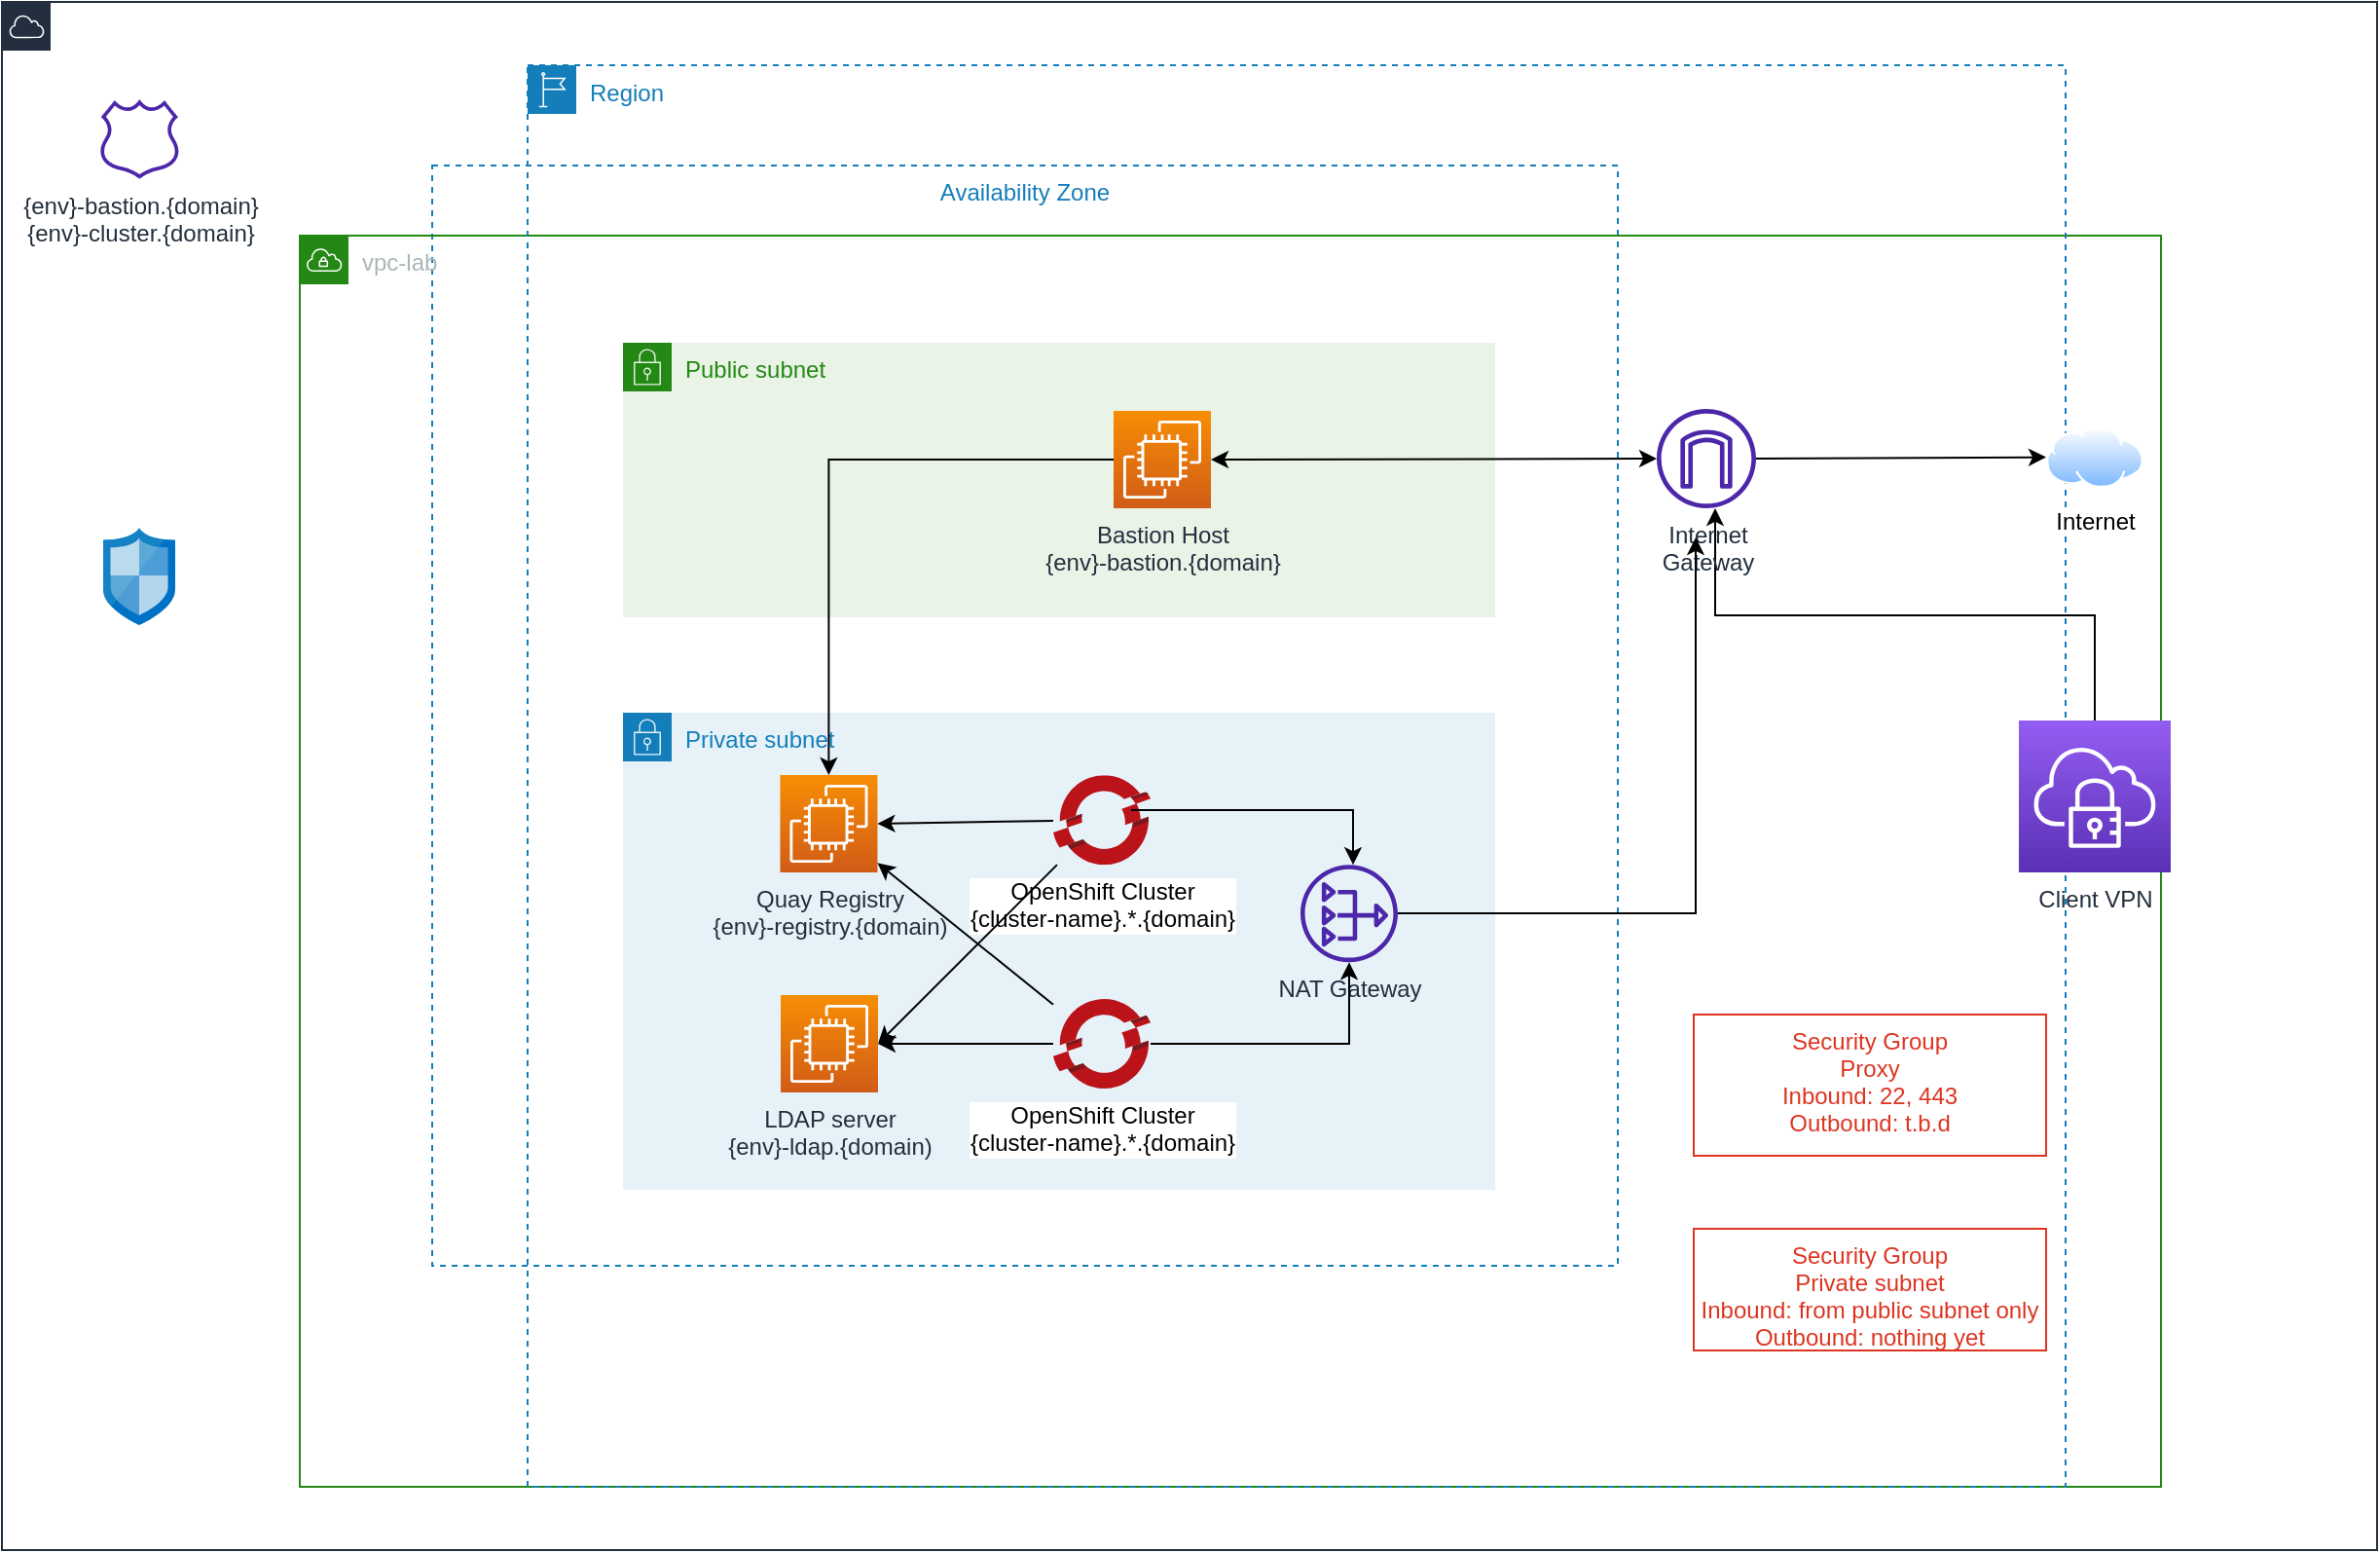 <mxfile version="20.2.3" type="github">
  <diagram id="8VUKK6DjBfGTKHpWHuer" name="Page-1">
    <mxGraphModel dx="1186" dy="1598" grid="1" gridSize="10" guides="1" tooltips="1" connect="1" arrows="1" fold="1" page="1" pageScale="1" pageWidth="583" pageHeight="827" math="0" shadow="0">
      <root>
        <mxCell id="0" />
        <mxCell id="1" parent="0" />
        <mxCell id="3k9TCZDCFGi4UiMfXnEV-32" value="Availability Zone" style="fillColor=none;strokeColor=#147EBA;dashed=1;verticalAlign=top;fontStyle=0;fontColor=#147EBA;" parent="1" vertex="1">
          <mxGeometry x="271" y="-696" width="609" height="565" as="geometry" />
        </mxCell>
        <mxCell id="3k9TCZDCFGi4UiMfXnEV-27" value="" style="points=[[0,0],[0.25,0],[0.5,0],[0.75,0],[1,0],[1,0.25],[1,0.5],[1,0.75],[1,1],[0.75,1],[0.5,1],[0.25,1],[0,1],[0,0.75],[0,0.5],[0,0.25]];outlineConnect=0;gradientColor=none;html=1;whiteSpace=wrap;fontSize=12;fontStyle=0;container=1;pointerEvents=0;collapsible=0;recursiveResize=0;shape=mxgraph.aws4.group;grIcon=mxgraph.aws4.group_aws_cloud;strokeColor=#232F3E;fillColor=none;verticalAlign=top;align=left;spacingLeft=30;fontColor=#232F3E;dashed=0;" parent="1" vertex="1">
          <mxGeometry x="50" y="-780" width="1220" height="795" as="geometry" />
        </mxCell>
        <mxCell id="3k9TCZDCFGi4UiMfXnEV-22" value="vpc-lab&lt;br&gt;" style="points=[[0,0],[0.25,0],[0.5,0],[0.75,0],[1,0],[1,0.25],[1,0.5],[1,0.75],[1,1],[0.75,1],[0.5,1],[0.25,1],[0,1],[0,0.75],[0,0.5],[0,0.25]];outlineConnect=0;gradientColor=none;html=1;whiteSpace=wrap;fontSize=12;fontStyle=0;container=1;pointerEvents=0;collapsible=0;recursiveResize=0;shape=mxgraph.aws4.group;grIcon=mxgraph.aws4.group_vpc;strokeColor=#248814;fillColor=none;verticalAlign=top;align=left;spacingLeft=30;fontColor=#AAB7B8;dashed=0;" parent="3k9TCZDCFGi4UiMfXnEV-27" vertex="1">
          <mxGeometry x="153" y="120" width="956" height="642.5" as="geometry" />
        </mxCell>
        <mxCell id="3k9TCZDCFGi4UiMfXnEV-24" value="Private subnet" style="points=[[0,0],[0.25,0],[0.5,0],[0.75,0],[1,0],[1,0.25],[1,0.5],[1,0.75],[1,1],[0.75,1],[0.5,1],[0.25,1],[0,1],[0,0.75],[0,0.5],[0,0.25]];outlineConnect=0;gradientColor=none;html=1;whiteSpace=wrap;fontSize=12;fontStyle=0;container=1;pointerEvents=0;collapsible=0;recursiveResize=0;shape=mxgraph.aws4.group;grIcon=mxgraph.aws4.group_security_group;grStroke=0;strokeColor=#147EBA;fillColor=#E6F2F8;verticalAlign=top;align=left;spacingLeft=30;fontColor=#147EBA;dashed=0;" parent="3k9TCZDCFGi4UiMfXnEV-22" vertex="1">
          <mxGeometry x="166" y="245" width="448" height="245" as="geometry" />
        </mxCell>
        <mxCell id="3k9TCZDCFGi4UiMfXnEV-30" value="Quay Registry&lt;br&gt;{env}-registry.{domain)" style="sketch=0;points=[[0,0,0],[0.25,0,0],[0.5,0,0],[0.75,0,0],[1,0,0],[0,1,0],[0.25,1,0],[0.5,1,0],[0.75,1,0],[1,1,0],[0,0.25,0],[0,0.5,0],[0,0.75,0],[1,0.25,0],[1,0.5,0],[1,0.75,0]];outlineConnect=0;fontColor=#232F3E;gradientColor=#F78E04;gradientDirection=north;fillColor=#D05C17;strokeColor=#ffffff;dashed=0;verticalLabelPosition=bottom;verticalAlign=top;align=center;html=1;fontSize=12;fontStyle=0;aspect=fixed;shape=mxgraph.aws4.resourceIcon;resIcon=mxgraph.aws4.ec2;" parent="3k9TCZDCFGi4UiMfXnEV-24" vertex="1">
          <mxGeometry x="80.73" y="32" width="50" height="50" as="geometry" />
        </mxCell>
        <mxCell id="DbA9AQJMtxtYTYjrr-xl-2" value="OpenShift Cluster&lt;br&gt;{cluster-name}.*.{domain}" style="sketch=0;aspect=fixed;html=1;points=[];align=center;image;fontSize=12;image=img/lib/mscae/OpenShift.svg;" parent="3k9TCZDCFGi4UiMfXnEV-24" vertex="1">
          <mxGeometry x="221.0" y="32.08" width="50" height="46" as="geometry" />
        </mxCell>
        <mxCell id="DbA9AQJMtxtYTYjrr-xl-5" value="" style="endArrow=classic;html=1;rounded=0;entryX=1;entryY=0.5;entryDx=0;entryDy=0;entryPerimeter=0;" parent="3k9TCZDCFGi4UiMfXnEV-24" source="DbA9AQJMtxtYTYjrr-xl-2" target="3k9TCZDCFGi4UiMfXnEV-30" edge="1">
          <mxGeometry width="50" height="50" relative="1" as="geometry">
            <mxPoint x="101" y="5" as="sourcePoint" />
            <mxPoint x="151" y="-45" as="targetPoint" />
          </mxGeometry>
        </mxCell>
        <mxCell id="3k9TCZDCFGi4UiMfXnEV-23" value="Public subnet" style="points=[[0,0],[0.25,0],[0.5,0],[0.75,0],[1,0],[1,0.25],[1,0.5],[1,0.75],[1,1],[0.75,1],[0.5,1],[0.25,1],[0,1],[0,0.75],[0,0.5],[0,0.25]];outlineConnect=0;gradientColor=none;html=1;whiteSpace=wrap;fontSize=12;fontStyle=0;container=1;pointerEvents=0;collapsible=0;recursiveResize=0;shape=mxgraph.aws4.group;grIcon=mxgraph.aws4.group_security_group;grStroke=0;strokeColor=#248814;fillColor=#E9F3E6;verticalAlign=top;align=left;spacingLeft=30;fontColor=#248814;dashed=0;" parent="3k9TCZDCFGi4UiMfXnEV-22" vertex="1">
          <mxGeometry x="166" y="55" width="448" height="141" as="geometry" />
        </mxCell>
        <mxCell id="3k9TCZDCFGi4UiMfXnEV-14" value="{env}-bastion.{domain}&lt;br&gt;{env}-cluster.{domain}" style="sketch=0;outlineConnect=0;fontColor=#232F3E;gradientColor=none;fillColor=#4D27AA;strokeColor=none;dashed=0;verticalLabelPosition=bottom;verticalAlign=top;align=center;html=1;fontSize=12;fontStyle=0;aspect=fixed;pointerEvents=1;shape=mxgraph.aws4.hosted_zone;" parent="3k9TCZDCFGi4UiMfXnEV-27" vertex="1">
          <mxGeometry x="50.0" y="50.005" width="41.367" height="40.836" as="geometry" />
        </mxCell>
        <mxCell id="3k9TCZDCFGi4UiMfXnEV-17" value="Region" style="points=[[0,0],[0.25,0],[0.5,0],[0.75,0],[1,0],[1,0.25],[1,0.5],[1,0.75],[1,1],[0.75,1],[0.5,1],[0.25,1],[0,1],[0,0.75],[0,0.5],[0,0.25]];outlineConnect=0;gradientColor=none;html=1;whiteSpace=wrap;fontSize=12;fontStyle=0;container=0;pointerEvents=0;collapsible=0;recursiveResize=0;shape=mxgraph.aws4.group;grIcon=mxgraph.aws4.group_region;strokeColor=#147EBA;fillColor=none;verticalAlign=top;align=left;spacingLeft=30;fontColor=#147EBA;dashed=1;" parent="3k9TCZDCFGi4UiMfXnEV-27" vertex="1">
          <mxGeometry x="270" y="32.5" width="790" height="730" as="geometry" />
        </mxCell>
        <mxCell id="3k9TCZDCFGi4UiMfXnEV-41" style="edgeStyle=orthogonalEdgeStyle;rounded=0;orthogonalLoop=1;jettySize=auto;html=1;startArrow=none;startFill=0;exitX=0.5;exitY=0;exitDx=0;exitDy=0;exitPerimeter=0;" parent="3k9TCZDCFGi4UiMfXnEV-27" source="3k9TCZDCFGi4UiMfXnEV-42" target="3k9TCZDCFGi4UiMfXnEV-31" edge="1">
          <mxGeometry relative="1" as="geometry">
            <Array as="points">
              <mxPoint x="1075" y="315" />
              <mxPoint x="880" y="315" />
            </Array>
          </mxGeometry>
        </mxCell>
        <mxCell id="3k9TCZDCFGi4UiMfXnEV-37" value="Internet" style="aspect=fixed;perimeter=ellipsePerimeter;html=1;align=center;shadow=0;dashed=0;spacingTop=3;image;image=img/lib/active_directory/internet_cloud.svg;" parent="3k9TCZDCFGi4UiMfXnEV-27" vertex="1">
          <mxGeometry x="1050" y="218" width="50" height="31.5" as="geometry" />
        </mxCell>
        <mxCell id="3k9TCZDCFGi4UiMfXnEV-42" value="Client VPN" style="sketch=0;points=[[0,0,0],[0.25,0,0],[0.5,0,0],[0.75,0,0],[1,0,0],[0,1,0],[0.25,1,0],[0.5,1,0],[0.75,1,0],[1,1,0],[0,0.25,0],[0,0.5,0],[0,0.75,0],[1,0.25,0],[1,0.5,0],[1,0.75,0]];outlineConnect=0;fontColor=#232F3E;gradientColor=#945DF2;gradientDirection=north;fillColor=#5A30B5;strokeColor=#ffffff;dashed=0;verticalLabelPosition=bottom;verticalAlign=top;align=center;html=1;fontSize=12;fontStyle=0;aspect=fixed;shape=mxgraph.aws4.resourceIcon;resIcon=mxgraph.aws4.client_vpn;" parent="3k9TCZDCFGi4UiMfXnEV-27" vertex="1">
          <mxGeometry x="1036" y="369" width="78" height="78" as="geometry" />
        </mxCell>
        <mxCell id="3k9TCZDCFGi4UiMfXnEV-44" style="edgeStyle=orthogonalEdgeStyle;rounded=0;jumpStyle=sharp;orthogonalLoop=1;jettySize=auto;html=1;entryX=0;entryY=0.5;entryDx=0;entryDy=0;startArrow=none;startFill=0;" parent="3k9TCZDCFGi4UiMfXnEV-27" source="3k9TCZDCFGi4UiMfXnEV-31" target="3k9TCZDCFGi4UiMfXnEV-37" edge="1">
          <mxGeometry relative="1" as="geometry" />
        </mxCell>
        <mxCell id="Jq-qKWJoLXWZvUXoyAxC-2" value="" style="sketch=0;aspect=fixed;html=1;points=[];align=center;image;fontSize=12;image=img/lib/mscae/Network_Security_Groups_Classic.svg;" parent="3k9TCZDCFGi4UiMfXnEV-27" vertex="1">
          <mxGeometry x="52" y="270" width="37" height="50" as="geometry" />
        </mxCell>
        <mxCell id="3k9TCZDCFGi4UiMfXnEV-34" style="edgeStyle=orthogonalEdgeStyle;rounded=0;orthogonalLoop=1;jettySize=auto;html=1;" parent="3k9TCZDCFGi4UiMfXnEV-27" source="3k9TCZDCFGi4UiMfXnEV-29" target="3k9TCZDCFGi4UiMfXnEV-30" edge="1">
          <mxGeometry relative="1" as="geometry" />
        </mxCell>
        <mxCell id="3k9TCZDCFGi4UiMfXnEV-33" style="rounded=0;orthogonalLoop=1;jettySize=auto;html=1;" parent="3k9TCZDCFGi4UiMfXnEV-27" source="DbA9AQJMtxtYTYjrr-xl-1" target="3k9TCZDCFGi4UiMfXnEV-30" edge="1">
          <mxGeometry relative="1" as="geometry">
            <mxPoint x="549.73" y="533" as="sourcePoint" />
          </mxGeometry>
        </mxCell>
        <mxCell id="3k9TCZDCFGi4UiMfXnEV-31" value="Internet&lt;br&gt;Gateway" style="sketch=0;outlineConnect=0;fontColor=#232F3E;gradientColor=none;fillColor=#4D27AA;strokeColor=none;dashed=0;verticalLabelPosition=bottom;verticalAlign=top;align=center;html=1;fontSize=12;fontStyle=0;aspect=fixed;pointerEvents=1;shape=mxgraph.aws4.internet_gateway;" parent="3k9TCZDCFGi4UiMfXnEV-27" vertex="1">
          <mxGeometry x="850" y="209" width="51" height="51" as="geometry" />
        </mxCell>
        <mxCell id="3k9TCZDCFGi4UiMfXnEV-39" style="rounded=0;orthogonalLoop=1;jettySize=auto;html=1;jumpStyle=sharp;edgeStyle=orthogonalEdgeStyle;startArrow=classic;startFill=1;" parent="3k9TCZDCFGi4UiMfXnEV-27" source="3k9TCZDCFGi4UiMfXnEV-29" target="3k9TCZDCFGi4UiMfXnEV-31" edge="1">
          <mxGeometry relative="1" as="geometry" />
        </mxCell>
        <mxCell id="Jq-qKWJoLXWZvUXoyAxC-3" value="Security Group&#xa;Proxy&#xa;Inbound: 22, 443&#xa;Outbound: t.b.d" style="fillColor=none;strokeColor=#DD3522;verticalAlign=top;fontStyle=0;fontColor=#DD3522;" parent="3k9TCZDCFGi4UiMfXnEV-27" vertex="1">
          <mxGeometry x="869" y="520" width="181" height="72.5" as="geometry" />
        </mxCell>
        <mxCell id="Jq-qKWJoLXWZvUXoyAxC-5" value="Security Group&#xa;Private subnet&#xa;Inbound: from public subnet only&#xa;Outbound: nothing yet" style="fillColor=none;strokeColor=#DD3522;verticalAlign=top;fontStyle=0;fontColor=#DD3522;" parent="3k9TCZDCFGi4UiMfXnEV-27" vertex="1">
          <mxGeometry x="869" y="630" width="181" height="62.5" as="geometry" />
        </mxCell>
        <mxCell id="3k9TCZDCFGi4UiMfXnEV-29" value="Bastion Host&lt;br&gt;{env}-bastion.{domain}" style="sketch=0;points=[[0,0,0],[0.25,0,0],[0.5,0,0],[0.75,0,0],[1,0,0],[0,1,0],[0.25,1,0],[0.5,1,0],[0.75,1,0],[1,1,0],[0,0.25,0],[0,0.5,0],[0,0.75,0],[1,0.25,0],[1,0.5,0],[1,0.75,0]];outlineConnect=0;fontColor=#232F3E;gradientColor=#F78E04;gradientDirection=north;fillColor=#D05C17;strokeColor=#ffffff;dashed=0;verticalLabelPosition=bottom;verticalAlign=top;align=center;html=1;fontSize=12;fontStyle=0;aspect=fixed;shape=mxgraph.aws4.resourceIcon;resIcon=mxgraph.aws4.ec2;" parent="3k9TCZDCFGi4UiMfXnEV-27" vertex="1">
          <mxGeometry x="571" y="210" width="50" height="50" as="geometry" />
        </mxCell>
        <mxCell id="3k9TCZDCFGi4UiMfXnEV-35" value="NAT Gateway" style="sketch=0;outlineConnect=0;fontColor=#232F3E;gradientColor=none;fillColor=#4D27AA;strokeColor=none;dashed=0;verticalLabelPosition=bottom;verticalAlign=top;align=center;html=1;fontSize=12;fontStyle=0;aspect=fixed;pointerEvents=1;shape=mxgraph.aws4.nat_gateway;" parent="3k9TCZDCFGi4UiMfXnEV-27" vertex="1">
          <mxGeometry x="667" y="443.08" width="50" height="50" as="geometry" />
        </mxCell>
        <mxCell id="3k9TCZDCFGi4UiMfXnEV-36" style="edgeStyle=orthogonalEdgeStyle;rounded=0;orthogonalLoop=1;jettySize=auto;html=1;" parent="3k9TCZDCFGi4UiMfXnEV-27" source="DbA9AQJMtxtYTYjrr-xl-1" target="3k9TCZDCFGi4UiMfXnEV-35" edge="1">
          <mxGeometry relative="1" as="geometry">
            <mxPoint x="590" y="546" as="sourcePoint" />
            <mxPoint x="695" y="496.08" as="targetPoint" />
          </mxGeometry>
        </mxCell>
        <mxCell id="3k9TCZDCFGi4UiMfXnEV-38" style="edgeStyle=orthogonalEdgeStyle;rounded=0;orthogonalLoop=1;jettySize=auto;html=1;" parent="3k9TCZDCFGi4UiMfXnEV-27" edge="1">
          <mxGeometry relative="1" as="geometry">
            <Array as="points">
              <mxPoint x="870" y="468" />
            </Array>
            <mxPoint x="717" y="468" as="sourcePoint" />
            <mxPoint x="870" y="274.999" as="targetPoint" />
          </mxGeometry>
        </mxCell>
        <mxCell id="DbA9AQJMtxtYTYjrr-xl-1" value="OpenShift Cluster&lt;br&gt;{cluster-name}.*.{domain}" style="sketch=0;aspect=fixed;html=1;points=[];align=center;image;fontSize=12;image=img/lib/mscae/OpenShift.svg;" parent="3k9TCZDCFGi4UiMfXnEV-27" vertex="1">
          <mxGeometry x="540" y="512" width="50" height="46" as="geometry" />
        </mxCell>
        <mxCell id="DbA9AQJMtxtYTYjrr-xl-6" value="" style="endArrow=classic;html=1;rounded=0;edgeStyle=orthogonalEdgeStyle;" parent="3k9TCZDCFGi4UiMfXnEV-27" target="3k9TCZDCFGi4UiMfXnEV-35" edge="1">
          <mxGeometry width="50" height="50" relative="1" as="geometry">
            <mxPoint x="580" y="415" as="sourcePoint" />
            <mxPoint x="694" y="443.08" as="targetPoint" />
            <Array as="points">
              <mxPoint x="694" y="415" />
            </Array>
          </mxGeometry>
        </mxCell>
        <mxCell id="yaStQCv-LcJCrrvLv1SM-1" value="LDAP server&lt;br&gt;{env}-ldap.{domain)" style="sketch=0;points=[[0,0,0],[0.25,0,0],[0.5,0,0],[0.75,0,0],[1,0,0],[0,1,0],[0.25,1,0],[0.5,1,0],[0.75,1,0],[1,1,0],[0,0.25,0],[0,0.5,0],[0,0.75,0],[1,0.25,0],[1,0.5,0],[1,0.75,0]];outlineConnect=0;fontColor=#232F3E;gradientColor=#F78E04;gradientDirection=north;fillColor=#D05C17;strokeColor=#ffffff;dashed=0;verticalLabelPosition=bottom;verticalAlign=top;align=center;html=1;fontSize=12;fontStyle=0;aspect=fixed;shape=mxgraph.aws4.resourceIcon;resIcon=mxgraph.aws4.ec2;" vertex="1" parent="1">
          <mxGeometry x="450" y="-270" width="50" height="50" as="geometry" />
        </mxCell>
        <mxCell id="yaStQCv-LcJCrrvLv1SM-2" value="" style="endArrow=classic;html=1;rounded=0;entryX=1;entryY=0.5;entryDx=0;entryDy=0;entryPerimeter=0;" edge="1" parent="1" source="DbA9AQJMtxtYTYjrr-xl-2" target="yaStQCv-LcJCrrvLv1SM-1">
          <mxGeometry width="50" height="50" relative="1" as="geometry">
            <mxPoint x="600" y="-358.431" as="sourcePoint" />
            <mxPoint x="509.73" y="-335" as="targetPoint" />
          </mxGeometry>
        </mxCell>
        <mxCell id="yaStQCv-LcJCrrvLv1SM-3" value="" style="endArrow=classic;html=1;rounded=0;entryX=1;entryY=0.5;entryDx=0;entryDy=0;entryPerimeter=0;" edge="1" parent="1" source="DbA9AQJMtxtYTYjrr-xl-1" target="yaStQCv-LcJCrrvLv1SM-1">
          <mxGeometry width="50" height="50" relative="1" as="geometry">
            <mxPoint x="600" y="-250" as="sourcePoint" />
            <mxPoint x="519.73" y="-325" as="targetPoint" />
          </mxGeometry>
        </mxCell>
      </root>
    </mxGraphModel>
  </diagram>
</mxfile>
